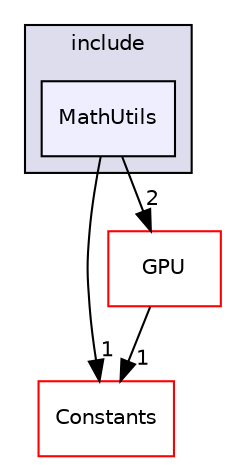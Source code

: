 digraph "/home/travis/build/AliceO2Group/AliceO2/Common/MathUtils/include/MathUtils" {
  bgcolor=transparent;
  compound=true
  node [ fontsize="10", fontname="Helvetica"];
  edge [ labelfontsize="10", labelfontname="Helvetica"];
  subgraph clusterdir_a8353808d0468577e29de121914e6940 {
    graph [ bgcolor="#ddddee", pencolor="black", label="include" fontname="Helvetica", fontsize="10", URL="dir_a8353808d0468577e29de121914e6940.html"]
  dir_23c27c77d2172bac1b174c3c1a070dcb [shape=box, label="MathUtils", style="filled", fillcolor="#eeeeff", pencolor="black", URL="dir_23c27c77d2172bac1b174c3c1a070dcb.html"];
  }
  dir_6595de266f53d2529c2724716663252d [shape=box label="Constants" color="red" URL="dir_6595de266f53d2529c2724716663252d.html"];
  dir_f511f1e9c03c071966ae594f00bbc5e0 [shape=box label="GPU" color="red" URL="dir_f511f1e9c03c071966ae594f00bbc5e0.html"];
  dir_23c27c77d2172bac1b174c3c1a070dcb->dir_6595de266f53d2529c2724716663252d [headlabel="1", labeldistance=1.5 headhref="dir_000020_000010.html"];
  dir_23c27c77d2172bac1b174c3c1a070dcb->dir_f511f1e9c03c071966ae594f00bbc5e0 [headlabel="2", labeldistance=1.5 headhref="dir_000020_000138.html"];
  dir_f511f1e9c03c071966ae594f00bbc5e0->dir_6595de266f53d2529c2724716663252d [headlabel="1", labeldistance=1.5 headhref="dir_000138_000010.html"];
}
